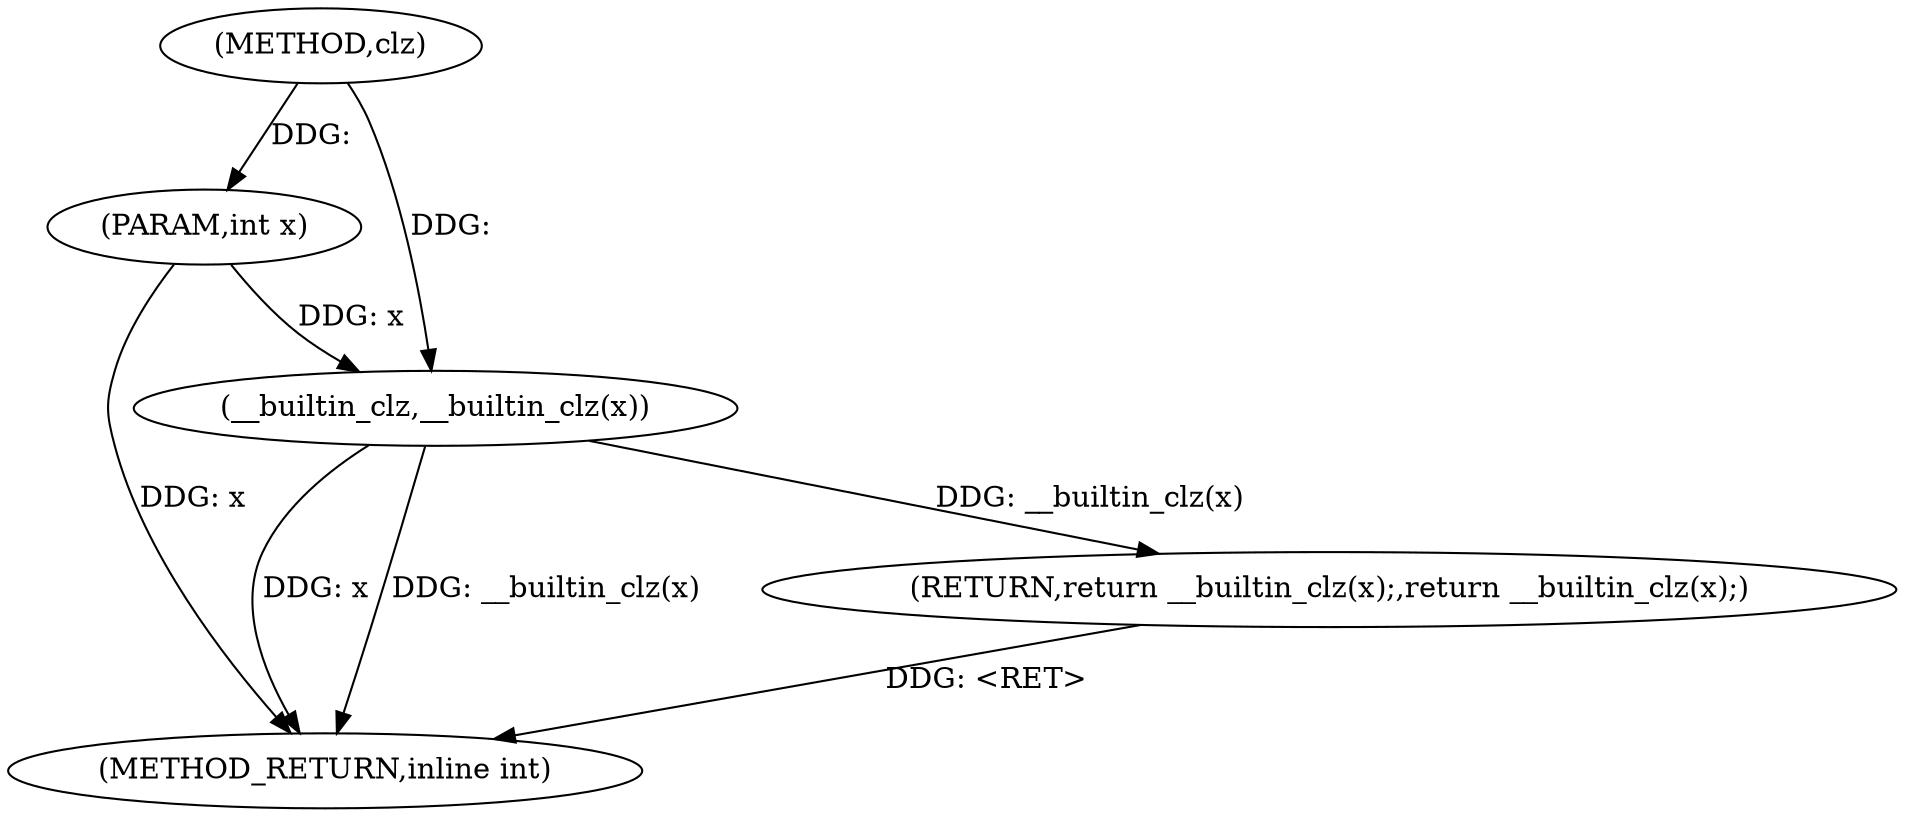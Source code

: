 digraph "clz" {  
"1001803" [label = "(METHOD,clz)" ]
"1001809" [label = "(METHOD_RETURN,inline int)" ]
"1001804" [label = "(PARAM,int x)" ]
"1001806" [label = "(RETURN,return __builtin_clz(x);,return __builtin_clz(x);)" ]
"1001807" [label = "(__builtin_clz,__builtin_clz(x))" ]
  "1001806" -> "1001809"  [ label = "DDG: <RET>"] 
  "1001804" -> "1001809"  [ label = "DDG: x"] 
  "1001807" -> "1001809"  [ label = "DDG: x"] 
  "1001807" -> "1001809"  [ label = "DDG: __builtin_clz(x)"] 
  "1001803" -> "1001804"  [ label = "DDG: "] 
  "1001807" -> "1001806"  [ label = "DDG: __builtin_clz(x)"] 
  "1001804" -> "1001807"  [ label = "DDG: x"] 
  "1001803" -> "1001807"  [ label = "DDG: "] 
}
